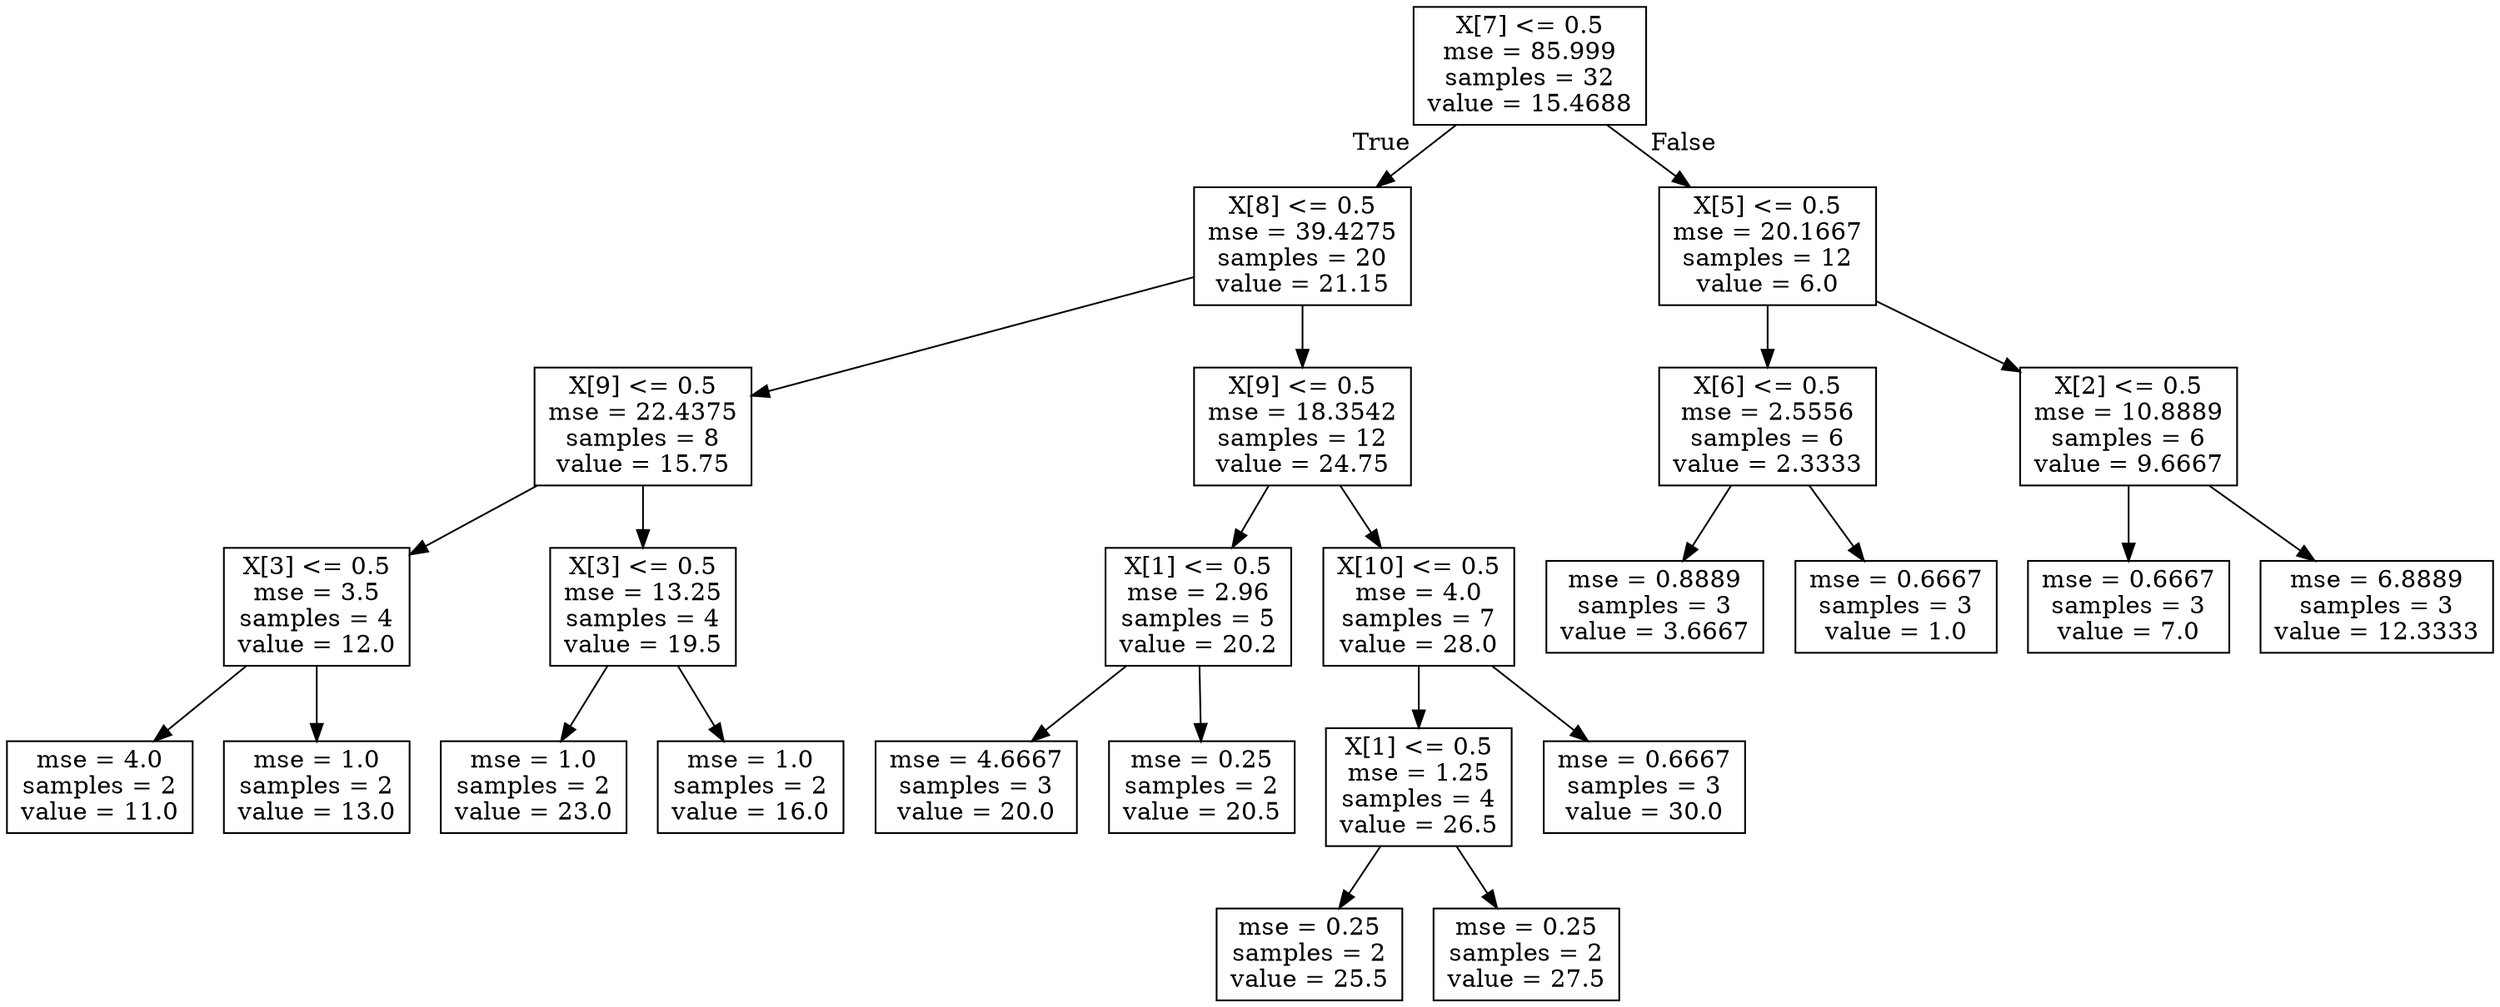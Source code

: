 digraph Tree {
node [shape=box] ;
0 [label="X[7] <= 0.5\nmse = 85.999\nsamples = 32\nvalue = 15.4688"] ;
1 [label="X[8] <= 0.5\nmse = 39.4275\nsamples = 20\nvalue = 21.15"] ;
0 -> 1 [labeldistance=2.5, labelangle=45, headlabel="True"] ;
2 [label="X[9] <= 0.5\nmse = 22.4375\nsamples = 8\nvalue = 15.75"] ;
1 -> 2 ;
3 [label="X[3] <= 0.5\nmse = 3.5\nsamples = 4\nvalue = 12.0"] ;
2 -> 3 ;
4 [label="mse = 4.0\nsamples = 2\nvalue = 11.0"] ;
3 -> 4 ;
5 [label="mse = 1.0\nsamples = 2\nvalue = 13.0"] ;
3 -> 5 ;
6 [label="X[3] <= 0.5\nmse = 13.25\nsamples = 4\nvalue = 19.5"] ;
2 -> 6 ;
7 [label="mse = 1.0\nsamples = 2\nvalue = 23.0"] ;
6 -> 7 ;
8 [label="mse = 1.0\nsamples = 2\nvalue = 16.0"] ;
6 -> 8 ;
9 [label="X[9] <= 0.5\nmse = 18.3542\nsamples = 12\nvalue = 24.75"] ;
1 -> 9 ;
10 [label="X[1] <= 0.5\nmse = 2.96\nsamples = 5\nvalue = 20.2"] ;
9 -> 10 ;
11 [label="mse = 4.6667\nsamples = 3\nvalue = 20.0"] ;
10 -> 11 ;
12 [label="mse = 0.25\nsamples = 2\nvalue = 20.5"] ;
10 -> 12 ;
13 [label="X[10] <= 0.5\nmse = 4.0\nsamples = 7\nvalue = 28.0"] ;
9 -> 13 ;
14 [label="X[1] <= 0.5\nmse = 1.25\nsamples = 4\nvalue = 26.5"] ;
13 -> 14 ;
15 [label="mse = 0.25\nsamples = 2\nvalue = 25.5"] ;
14 -> 15 ;
16 [label="mse = 0.25\nsamples = 2\nvalue = 27.5"] ;
14 -> 16 ;
17 [label="mse = 0.6667\nsamples = 3\nvalue = 30.0"] ;
13 -> 17 ;
18 [label="X[5] <= 0.5\nmse = 20.1667\nsamples = 12\nvalue = 6.0"] ;
0 -> 18 [labeldistance=2.5, labelangle=-45, headlabel="False"] ;
19 [label="X[6] <= 0.5\nmse = 2.5556\nsamples = 6\nvalue = 2.3333"] ;
18 -> 19 ;
20 [label="mse = 0.8889\nsamples = 3\nvalue = 3.6667"] ;
19 -> 20 ;
21 [label="mse = 0.6667\nsamples = 3\nvalue = 1.0"] ;
19 -> 21 ;
22 [label="X[2] <= 0.5\nmse = 10.8889\nsamples = 6\nvalue = 9.6667"] ;
18 -> 22 ;
23 [label="mse = 0.6667\nsamples = 3\nvalue = 7.0"] ;
22 -> 23 ;
24 [label="mse = 6.8889\nsamples = 3\nvalue = 12.3333"] ;
22 -> 24 ;
}